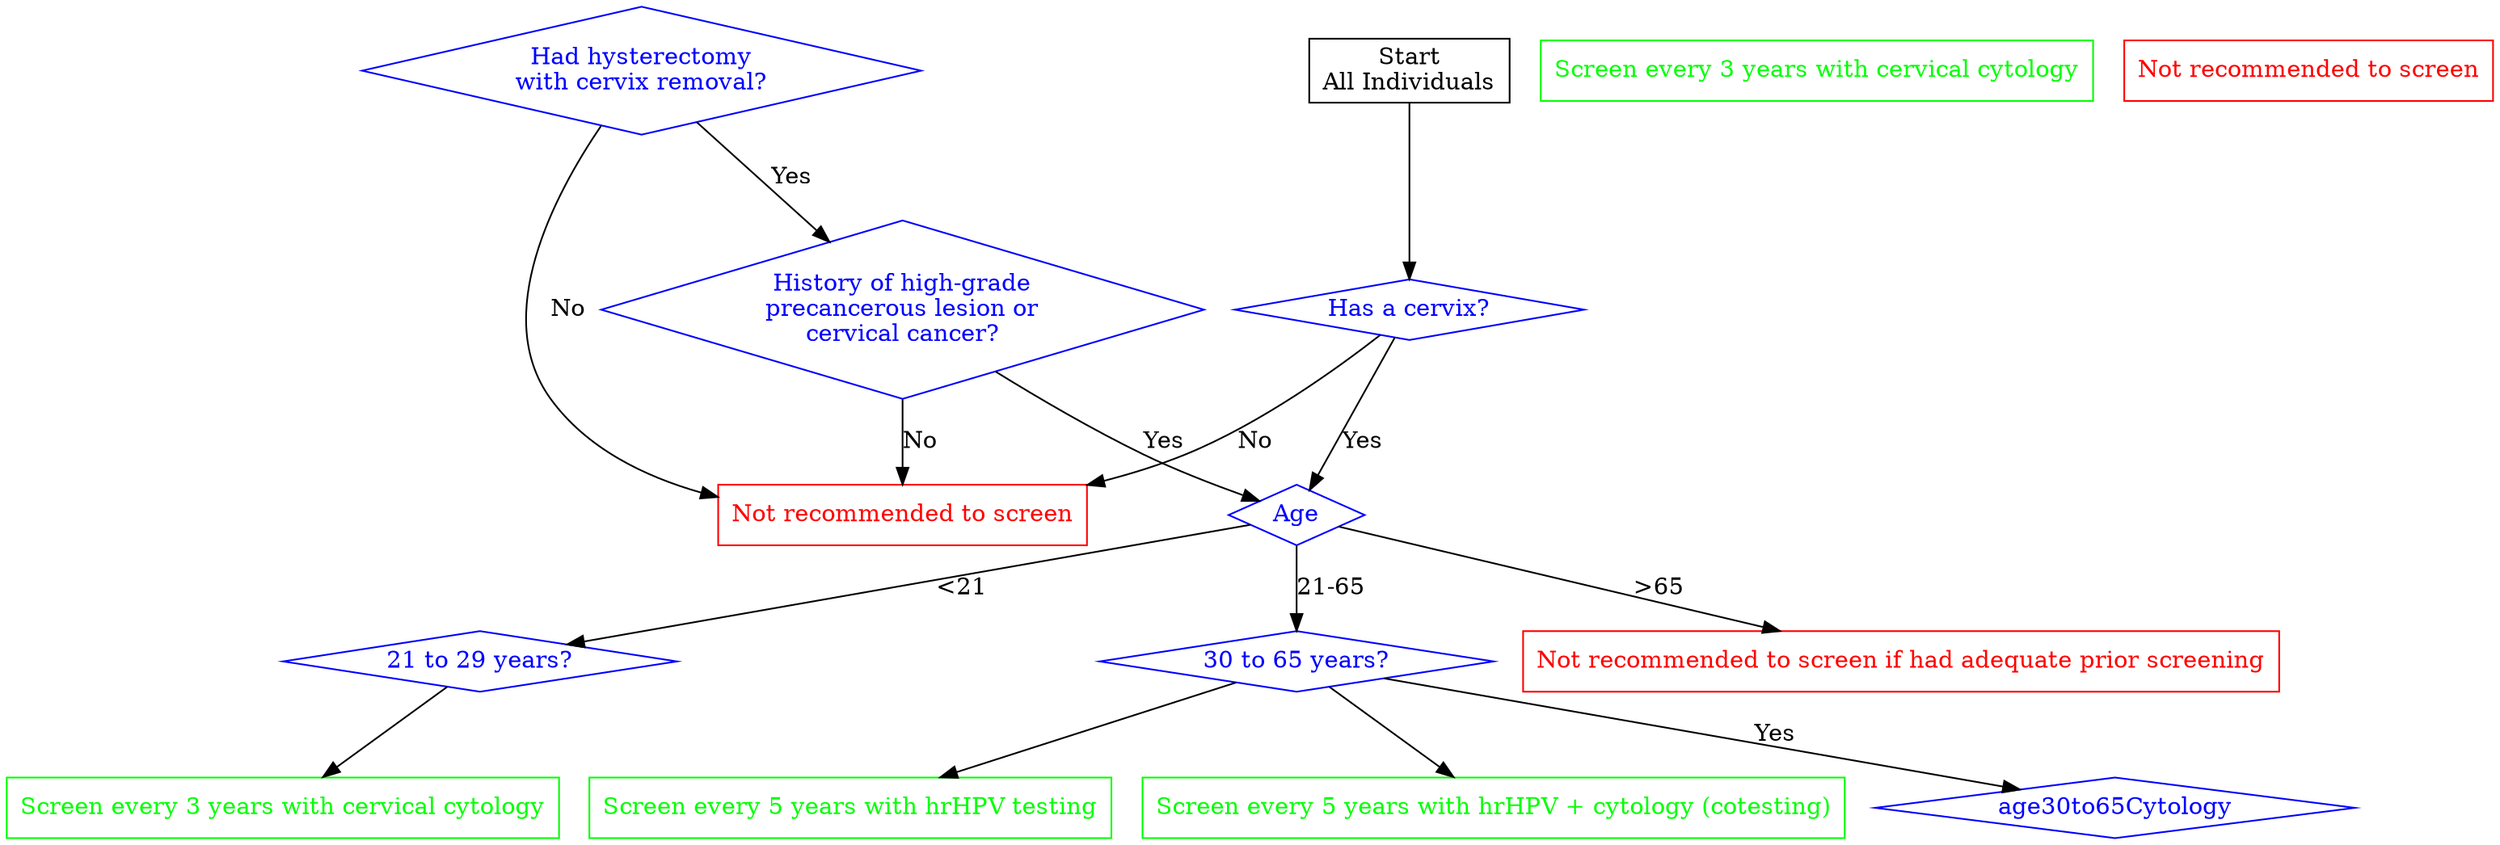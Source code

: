 digraph G {
    rankdir=TB
    node [shape=diamond,color=blue,fontcolor=blue];
    
    start [label="Start\nAll Individuals", shape=rectangle, color=black, fontcolor=black];
    
    hasCervix [label="Has a cervix?"];
    age [label="Age"];
    age21to29 [label="21 to 29 years?"];
    age30to65 [label="30 to 65 years?"];
    hadHysterectomy [label="Had hysterectomy\nwith cervix removal?"];
    historyHighGradeLesionOrCancer [label="History of high-grade\nprecancerous lesion or\ncervical cancer?"];
    
    screening21to29 [label="Screen every 3 years with cervical cytology", shape=rectangle, color=green, fontcolor=green];
    screening30to65Cytology [label="Screen every 3 years with cervical cytology", shape=rectangle, color=green, fontcolor=green];
    screening30to65HPV [label="Screen every 5 years with hrHPV testing", shape=rectangle, color=green, fontcolor=green];
    screening30to65CoTesting [label="Screen every 5 years with hrHPV + cytology (cotesting)", shape=rectangle, color=green, fontcolor=green];
    notRecommendedUnder21 [label="Not recommended to screen", shape=rectangle, color=red, fontcolor=red];
    notRecommendedOver65 [label="Not recommended to screen if had adequate prior screening", shape=rectangle, color=red, fontcolor=red];
    notRecommendedHysterectomyNoHistory [label="Not recommended to screen", shape=rectangle, color=red, fontcolor=red];
    
    start -> hasCervix
    hasCervix -> age [label="Yes"];
    hasCervix -> notRecommendedHysterectomyNoHistory [label="No"];
    
    age -> age21to29 [label="<21"];
    age -> age30to65 [label="21-65"];
    age -> notRecommendedOver65 [label=">65"];
    
    age21to29 -> screening21to29
    age30to65 -> age30to65Cytology [label="Yes"];
    age30to65 -> screening30to65HPV
    age30to65 -> screening30to65CoTesting
    
    hadHysterectomy -> historyHighGradeLesionOrCancer [label="Yes"];
    hadHysterectomy -> notRecommendedHysterectomyNoHistory [label="No"];
    
    historyHighGradeLesionOrCancer -> notRecommendedHysterectomyNoHistory [label="No"];
    historyHighGradeLesionOrCancer -> age [label="Yes"];
}